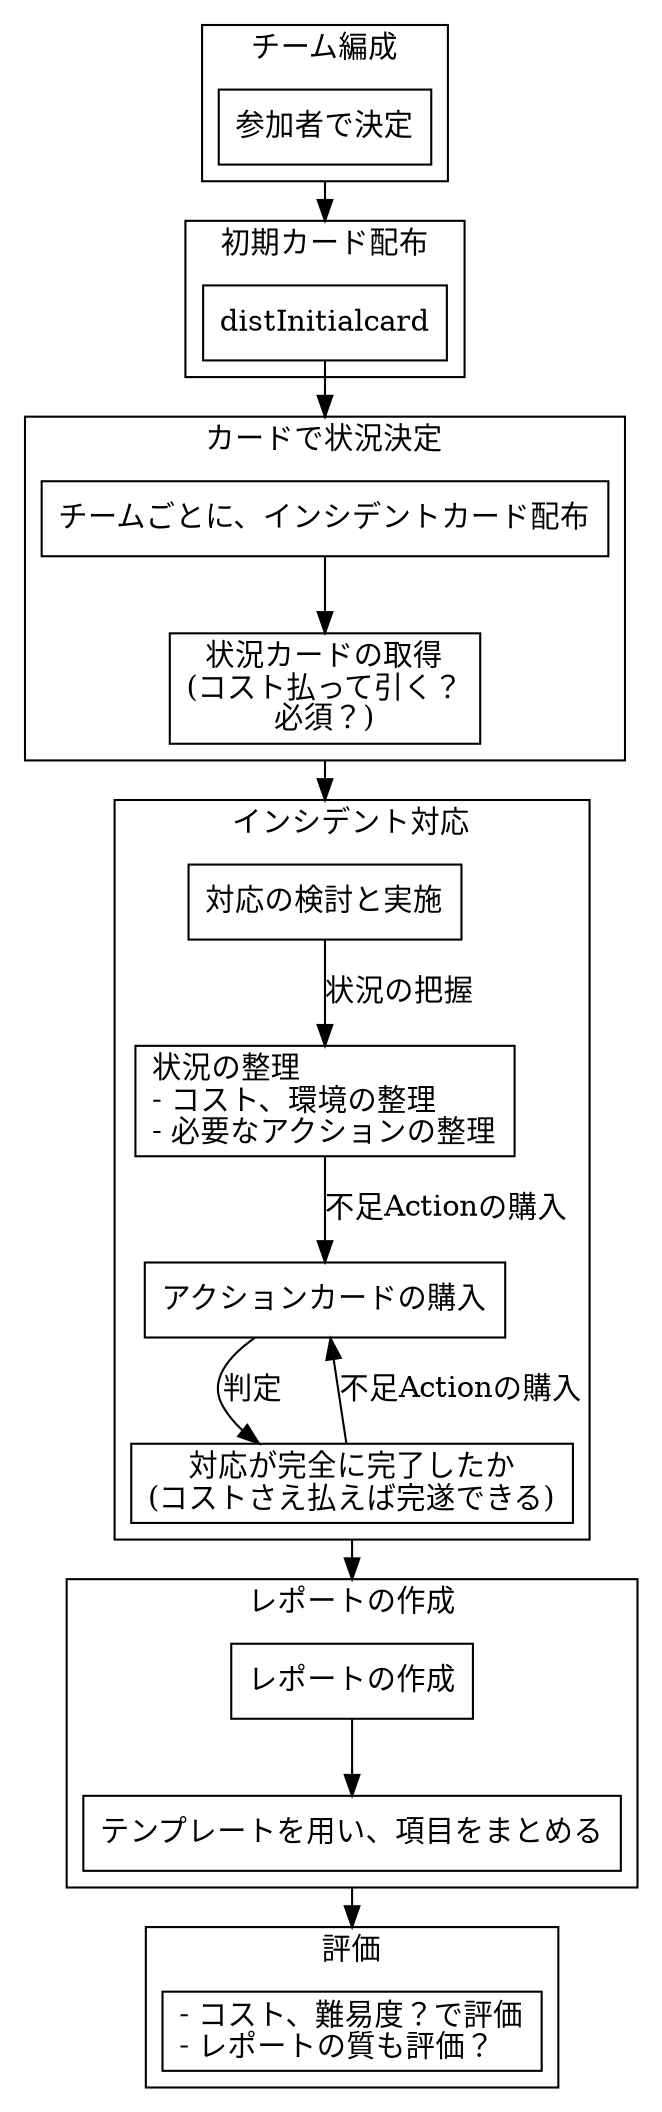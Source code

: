 digraph relation {
    graph [compound=true];
    node [shape=box];
    subgraph cluster00{
        label="チーム編成";
        createTeam [label="参加者で決定"];
    } 
    subgraph cluster01 {
        label="初期カード配布";
        distInitialcard;
    }
    subgraph cluster02 {
        label="カードで状況決定";
        distIncidentcard [label="チームごとに、インシデントカード配布"];
        distSituationcard [label="状況カードの取得\n(コスト払って引く？\n必須？)"];
    }
    subgraph cluster03 {
        label="インシデント対応";
        response [label="対応の検討と実施"];
        responseOrganized [label="状況の整理\l- コスト、環境の整理\l- 必要なアクションの整理\l"];
        responseBuy [label="アクションカードの購入"];
        responseFin [label="対応が完全に完了したか\n(コストさえ払えば完遂できる)"];
        response -> responseOrganized [label="状況の把握"];
        responseOrganized -> responseBuy [label="不足Actionの購入"];
        responseBuy -> responseFin [label="判定"];
        responseFin -> responseBuy [label="不足Actionの購入"];
    }
    subgraph cluster04 {
        label="レポートの作成";
        report [label="レポートの作成"];
        reportTemplateOrganize [label="テンプレートを用い、項目をまとめる"]
        report -> reportTemplateOrganize;
    }
    subgraph cluster05 {
        label="評価";
        eva [label="- コスト、難易度？で評価\l- レポートの質も評価？\l"];
    }
    createTeam -> distInitialcard [ltail=cluster00,lhead=cluster01];
    distInitialcard -> distIncidentcard [latail=cluster01,lhead=cluster02];
    distIncidentcard -> distSituationcard;
    distSituationcard -> response [ltail=cluster02, lhead=cluster03];
    responseFin -> report [ltail=cluster03,lhead=cluster04];
    reportTemplateOrganize -> eva[ltail=cluster04,lhead=cluster05];
}